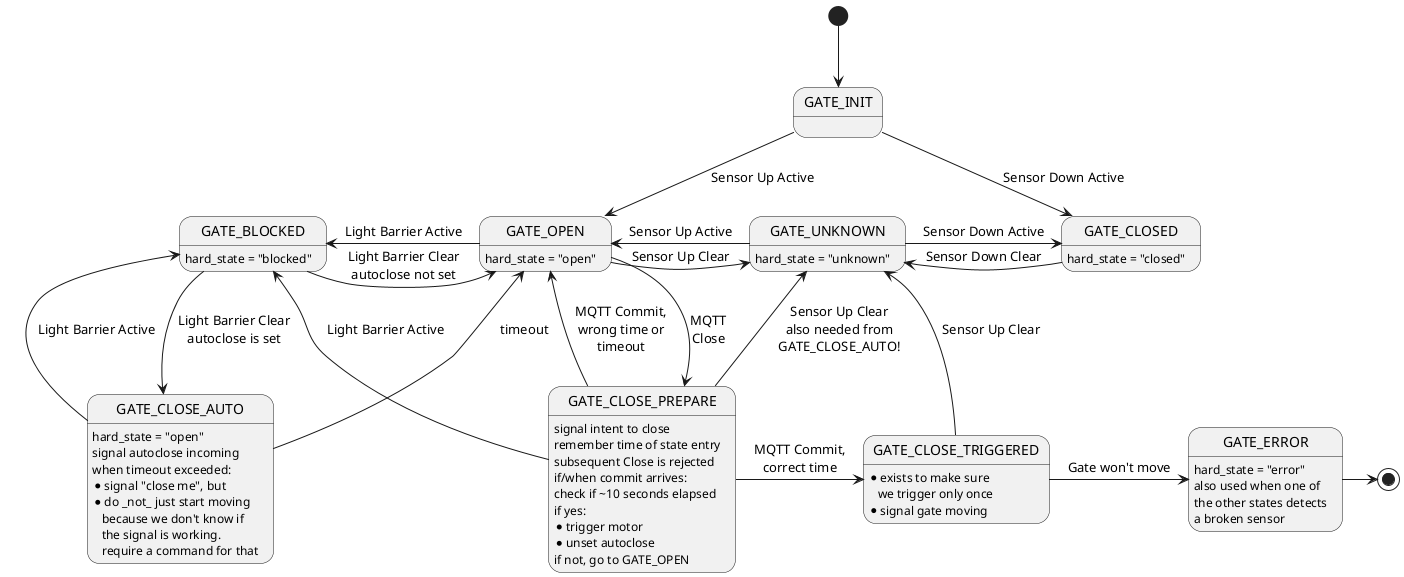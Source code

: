 @startuml

[*] --> GATE_INIT

GATE_INIT    -down-> GATE_CLOSED   : Sensor Down Active
GATE_INIT    -down-> GATE_OPEN     : Sensor Up Active

GATE_BLOCKED -right-> GATE_OPEN    : Light Barrier Clear\nautoclose not set
GATE_OPEN    -left->  GATE_BLOCKED : Light Barrier Active

GATE_UNKNOWN -right-> GATE_CLOSED  : Sensor Down Active
GATE_CLOSED  -left->  GATE_UNKNOWN : Sensor Down Clear

GATE_OPEN    -right-> GATE_UNKNOWN : Sensor Up Clear
GATE_UNKNOWN -left->  GATE_OPEN    : Sensor Up Active

GATE_OPEN:    hard_state = "open"
GATE_UNKNOWN: hard_state = "unknown"
GATE_CLOSED:  hard_state = "closed"
GATE_BLOCKED: hard_state = "blocked"


GATE_BLOCKED    -down->  GATE_CLOSE_AUTO    : Light Barrier Clear\nautoclose is set
GATE_CLOSE_AUTO -up->    GATE_BLOCKED       : Light Barrier Active
GATE_CLOSE_AUTO -up->    GATE_OPEN          : timeout
GATE_CLOSE_AUTO : hard_state = "open"
GATE_CLOSE_AUTO : signal autoclose incoming
GATE_CLOSE_AUTO : when timeout exceeded:
GATE_CLOSE_AUTO : * signal "close me", but
GATE_CLOSE_AUTO : * do _not_ just start moving\n   because we don't know if\n   the signal is working.\n   require a command for that

GATE_OPEN    -down->  GATE_CLOSE_PREPARE : MQTT\nClose
GATE_CLOSE_PREPARE: signal intent to close
GATE_CLOSE_PREPARE: remember time of state entry
GATE_CLOSE_PREPARE: subsequent Close is rejected
GATE_CLOSE_PREPARE: if/when commit arrives:
GATE_CLOSE_PREPARE: check if ~10 seconds elapsed
GATE_CLOSE_PREPARE: if yes:
GATE_CLOSE_PREPARE: * trigger motor
GATE_CLOSE_PREPARE: * unset autoclose
GATE_CLOSE_PREPARE: if not, go to GATE_OPEN

GATE_CLOSE_PREPARE   -up->     GATE_BLOCKED         : Light Barrier Active
GATE_CLOSE_PREPARE   -up->     GATE_UNKNOWN         : Sensor Up Clear\nalso needed from\nGATE_CLOSE_AUTO!
GATE_CLOSE_PREPARE   -up->     GATE_OPEN            : MQTT Commit,\nwrong time or\ntimeout
GATE_CLOSE_PREPARE   -right->  GATE_CLOSE_TRIGGERED : MQTT Commit,\ncorrect time

GATE_CLOSE_TRIGGERED -up->     GATE_UNKNOWN         : Sensor Up Clear
GATE_CLOSE_TRIGGERED -right->  GATE_ERROR           : Gate won't move
GATE_CLOSE_TRIGGERED: * exists to make sure\n   we trigger only once
GATE_CLOSE_TRIGGERED: * signal gate moving

GATE_ERROR           -right->  [*]
GATE_ERROR: hard_state = "error"
GATE_ERROR: also used when one of
GATE_ERROR: the other states detects
GATE_ERROR: a broken sensor

@enduml
